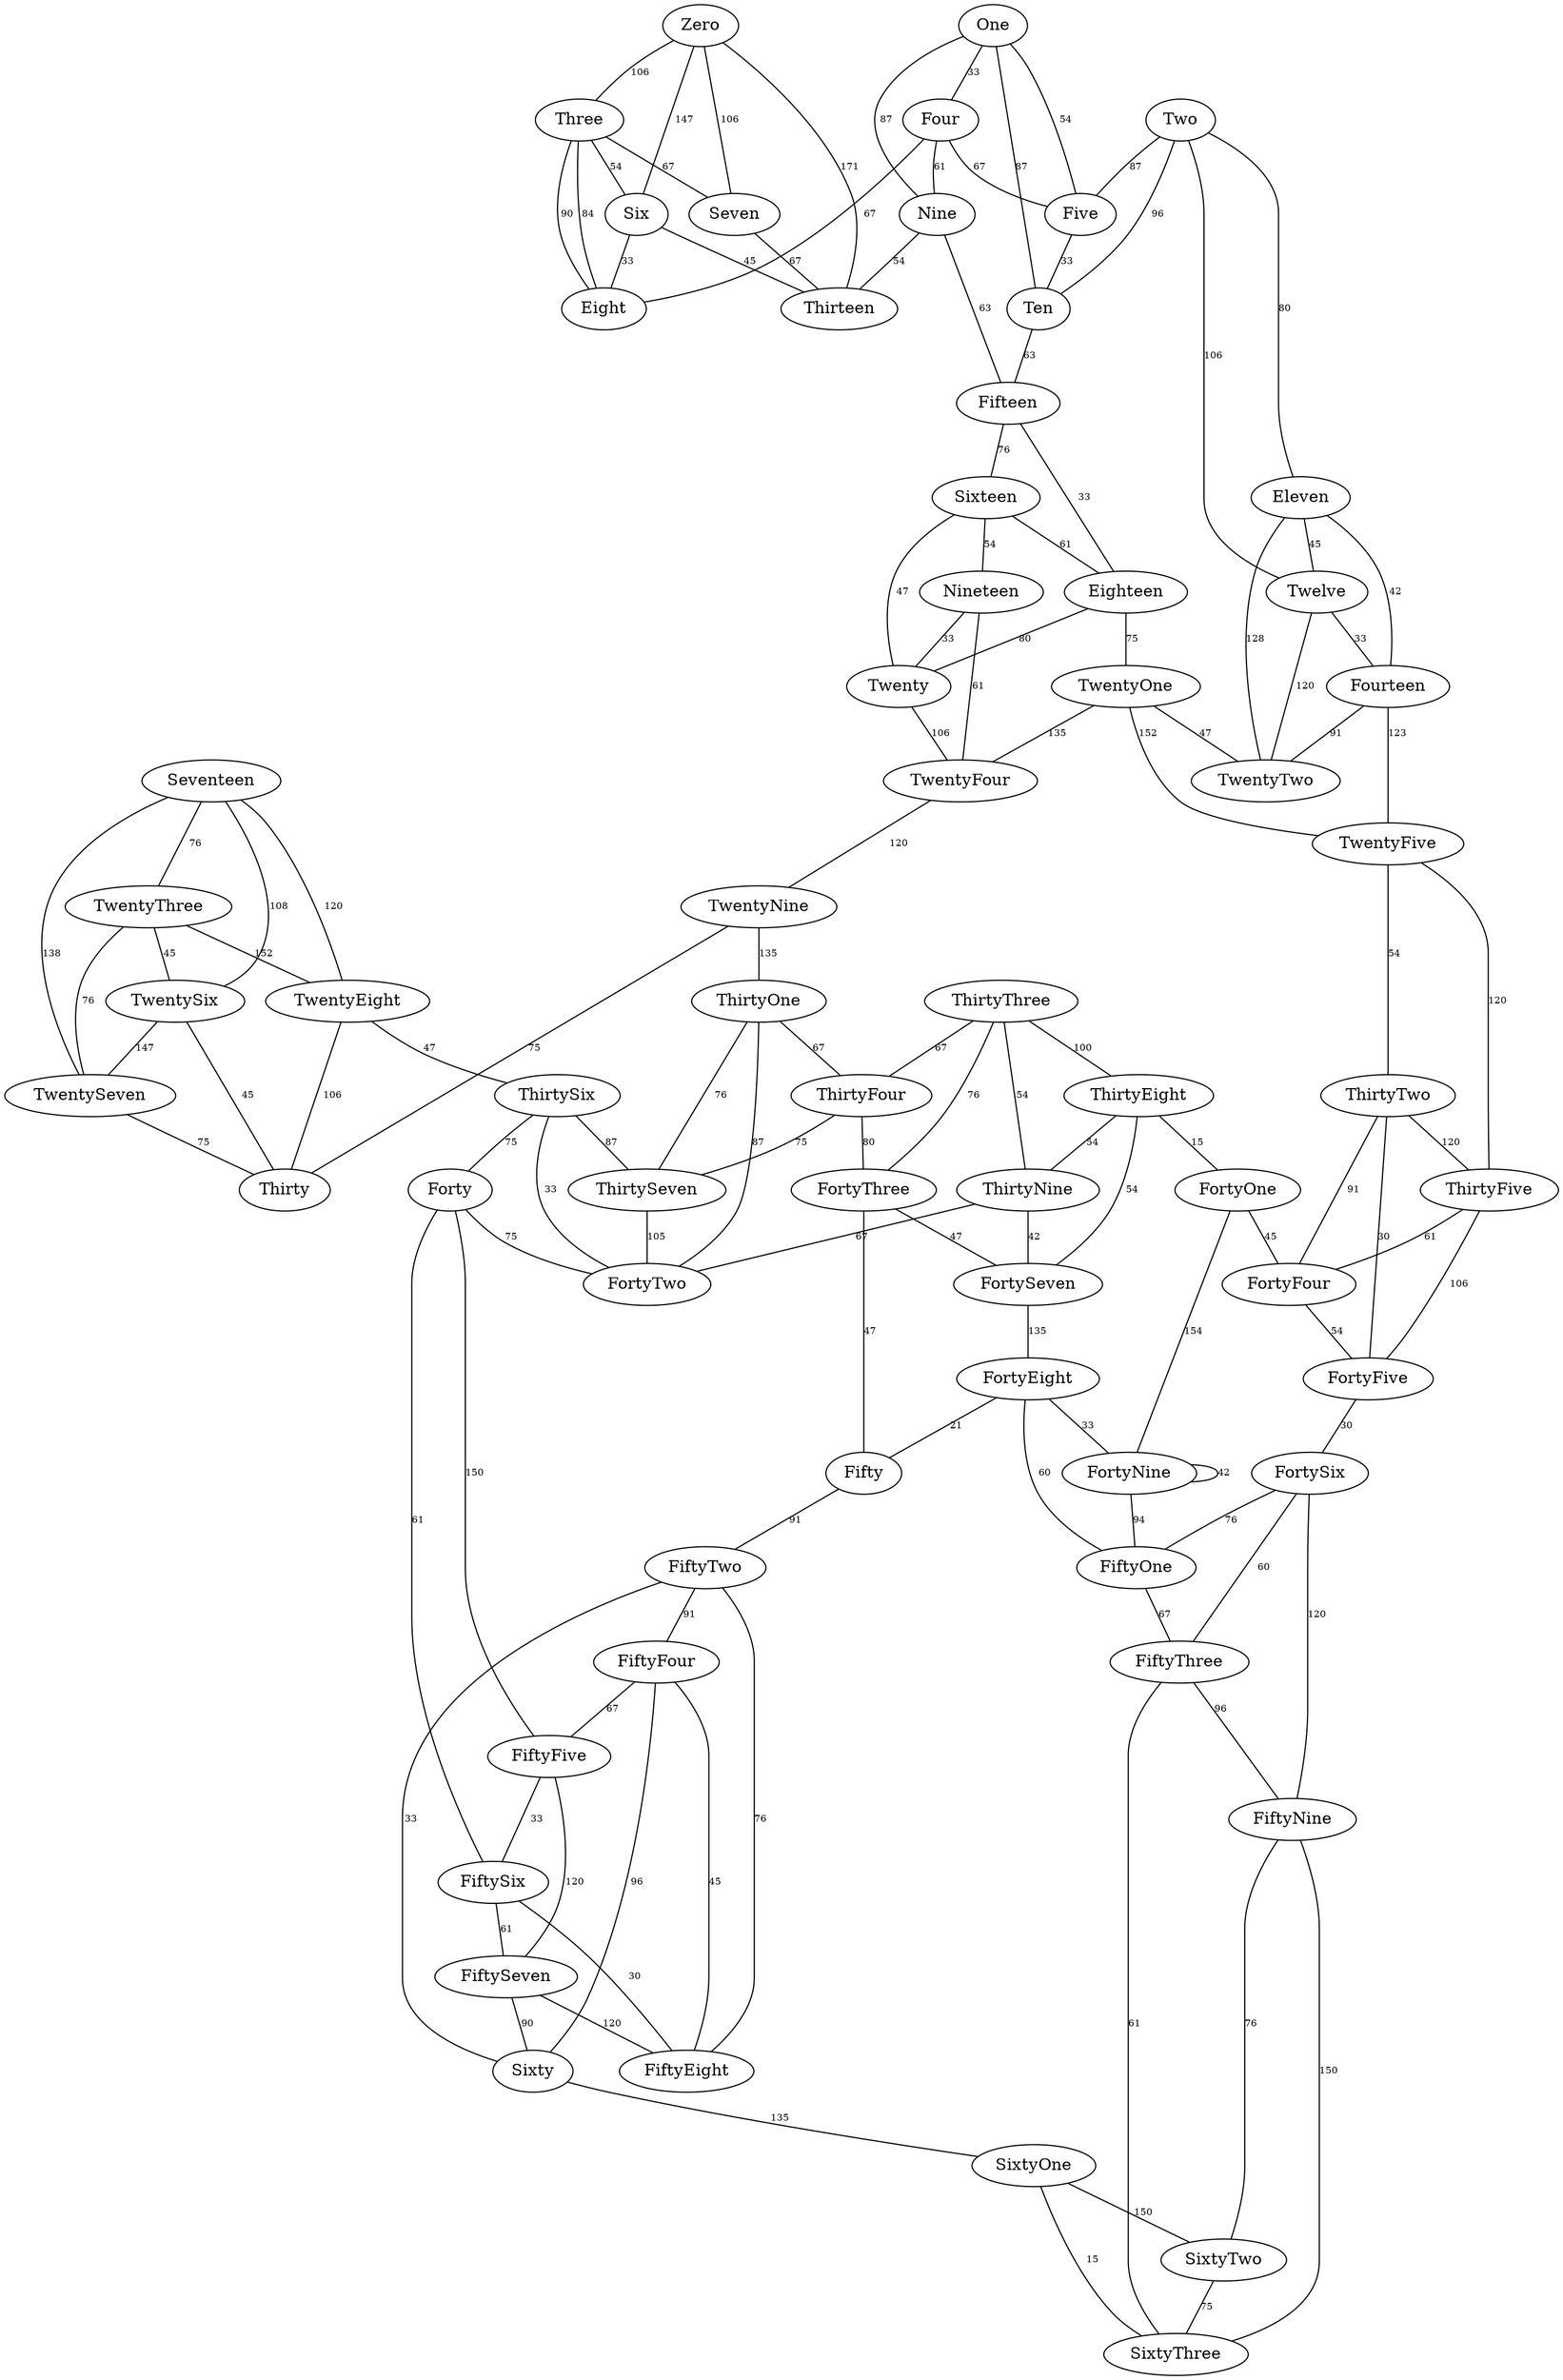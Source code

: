 graph G {
0[label="Zero", pos="373 , 0", fonsize="8"];
1[label="One", pos="173 , 0", fonsize="8"];
2[label="Two", pos="80 , 0", fonsize="8"];
3[label="Three", pos="280 , 10", fonsize="8"];
4[label="Four", pos="200 , 10", fonsize="8"];
5[label="Five", pos="146 , 31", fonsize="8"];
6[label="Six", pos="253 , 42", fonsize="8"];
7[label="Seven", pos="306 , 52", fonsize="8"];
8[label="Eight", pos="226 , 52", fonsize="8"];
9[label="Nine", pos="213 , 52", fonsize="8"];
10[label="Ten", pos="133 , 52", fonsize="8"];
11[label="Eleven", pos="53 , 52", fonsize="8"];
12[label="Twelve", pos="13 , 52", fonsize="8"];
13[label="Thirteen", pos="253 , 73", fonsize="8"];
14[label="Fourteen", pos="26 , 73", fonsize="8"];
15[label="Fifteen", pos="173 , 84", fonsize="8"];
16[label="Sixteen", pos="240 , 94", fonsize="8"];
17[label="Seventeen", pos="466 , 105", fonsize="8"];
18[label="Eighteen", pos="186 , 105", fonsize="8"];
19[label="Nineteen", pos="280 , 115", fonsize="8"];
20[label="Twenty", pos="253 , 126", fonsize="8"];
21[label="TwentyOne", pos="133 , 136", fonsize="8"];
22[label="TwentyTwo", pos="13 , 136", fonsize="8"];
23[label="TwentyThree", pos="480 , 157", fonsize="8"];
24[label="TwentyFour", pos="266 , 157", fonsize="8"];
25[label="TwentyFive", pos="0 , 157", fonsize="8"];
26[label="TwentySix", pos="413 , 168", fonsize="8"];
27[label="TwentySeven", pos="373 , 168", fonsize="8"];
28[label="TwentyEight", pos="480 , 189", fonsize="8"];
29[label="TwentyNine", pos="293 , 189", fonsize="8"];
30[label="Thirty", pos="360 , 200", fonsize="8"];
31[label="ThirtyOne", pos="346 , 221", fonsize="8"];
32[label="ThirtyTwo", pos="53 , 221", fonsize="8"];
33[label="ThirtyThree", pos="213 , 242", fonsize="8"];
34[label="ThirtyFour", pos="280 , 252", fonsize="8"];
35[label="ThirtyFive", pos="53 , 252", fonsize="8"];
36[label="ThirtySix", pos="466 , 263", fonsize="8"];
37[label="ThirtySeven", pos="373 , 263", fonsize="8"];
38[label="ThirtyEight", pos="173 , 263", fonsize="8"];
39[label="ThirtyNine", pos="159 , 263", fonsize="8"];
40[label="Forty", pos="453 , 284", fonsize="8"];
41[label="FortyOne", pos="133 , 284", fonsize="8"];
42[label="FortyTwo", pos="400 , 294", fonsize="8"];
43[label="FortyThree", pos="240 , 294", fonsize="8"];
44[label="FortyFour", pos="93 , 294", fonsize="8"];
45[label="FortyFive", pos="66 , 294", fonsize="8"];
46[label="FortySix", pos="13 , 294", fonsize="8"];
47[label="FortySeven", pos="200 , 305", fonsize="8"];
48[label="FortyEight", pos="186 , 315", fonsize="8"];
49[label="FortyNine", pos="133 , 315", fonsize="8"];
50[label="Fifty", pos="213 , 326", fonsize="8"];
51[label="FiftyOne", pos="106 , 336", fonsize="8"];
52[label="FiftyTwo", pos="266 , 347", fonsize="8"];
53[label="FiftyThree", pos="26 , 347", fonsize="8"];
54[label="FiftyFour", pos="280 , 368", fonsize="8"];
55[label="FiftyFive", pos="386 , 378", fonsize="8"];
56[label="FiftySix", pos="440 , 389", fonsize="8"];
57[label="FiftySeven", pos="413 , 389", fonsize="8"];
58[label="FiftyEight", pos="333 , 389", fonsize="8"];
59[label="FiftyNine", pos="13 , 389", fonsize="8"];
60[label="Sixty", pos="280 , 400", fonsize="8"];
61[label="SixtyOne", pos="146 , 400", fonsize="8"];
62[label="SixtyTwo", pos="133 , 400", fonsize="8"];
63[label="SixtyThree", pos="80 , 400", fonsize="8"];
0--3 [label="106", fontsize="8"];
0--7 [label="106", fontsize="8"];
0--6 [label="147", fontsize="8"];
0--13 [label="171", fontsize="8"];
1--4 [label="33", fontsize="8"];
1--5 [label="54", fontsize="8"];
1--9 [label="87", fontsize="8"];
1--10 [label="87", fontsize="8"];
2--11 [label="80", fontsize="8"];
2--5 [label="87", fontsize="8"];
2--10 [label="96", fontsize="8"];
2--12 [label="106", fontsize="8"];
3--6 [label="54", fontsize="8"];
3--7 [label="67", fontsize="8"];
3--8 [label="84", fontsize="8"];
4--9 [label="61", fontsize="8"];
4--5 [label="67", fontsize="8"];
4--8 [label="67", fontsize="8"];
5--10 [label="33", fontsize="8"];
6--8 [label="33", fontsize="8"];
6--13 [label="45", fontsize="8"];
7--13 [label="67", fontsize="8"];
3--8 [label="90", fontsize="8"];
9--13 [label="54", fontsize="8"];
9--15 [label="63", fontsize="8"];
10--15 [label="63", fontsize="8"];
11--14 [label="42", fontsize="8"];
11--12 [label="45", fontsize="8"];
11--22 [label="128", fontsize="8"];
12--14 [label="33", fontsize="8"];
12--22 [label="120", fontsize="8"];
14--22 [label="91", fontsize="8"];
14--25 [label="123", fontsize="8"];
15--18 [label="33", fontsize="8"];
15--16 [label="76", fontsize="8"];
16--20 [label="47", fontsize="8"];
16--19 [label="54", fontsize="8"];
16--18 [label="61", fontsize="8"];
17--23 [label="76", fontsize="8"];
17--26 [label="108", fontsize="8"];
17--28 [label="120", fontsize="8"];
17--27 [label="138", fontsize="8"];
18--21 [label="75", fontsize="8"];
18--20 [label="80", fontsize="8"];
19--20 [label="33", fontsize="8"];
19--24 [label="61", fontsize="8"];
20--24 [label="106", fontsize="8"];
21--22 [label="47", fontsize="8"];
21--24 [label="135", fontsize="8"];
21--25 [label="152", fontsize="8"];
23--28 [label="152", fontsize="8"];
23--26 [label="45", fontsize="8"];
23--27 [label="76", fontsize="8"];
24--29 [label="120", fontsize="8"];
25--32 [label="54", fontsize="8"];
25--35 [label="120", fontsize="8"];
26--27 [label="147", fontsize="8"];
26--30 [label="45", fontsize="8"];
27--30 [label="75", fontsize="8"];
28--36 [label="47", fontsize="8"];
28--30 [label="106", fontsize="8"];
29--31 [label="135", fontsize="8"];
29--30 [label="75", fontsize="8"];
31--37 [label="76", fontsize="8"];
31--34 [label="67", fontsize="8"];
31--42 [label="87", fontsize="8"];
32--35 [label="120", fontsize="8"];
32--45 [label="30", fontsize="8"];
32--44 [label="91", fontsize="8"];
33--38 [label="100", fontsize="8"];
33--39 [label="54", fontsize="8"];
33--34 [label="67", fontsize="8"];
33--43 [label="76", fontsize="8"];
34--43 [label="80", fontsize="8"];
34--37 [label="75", fontsize="8"];
35--45 [label="106", fontsize="8"];
35--44 [label="61", fontsize="8"];
36--40 [label="75", fontsize="8"];
36--42 [label="33", fontsize="8"];
36--37 [label="87", fontsize="8"];
37--42 [label="105", fontsize="8"];
38--39 [label="54", fontsize="8"];
38--41 [label="15", fontsize="8"];
38--47 [label="54", fontsize="8"];
39--42 [label="67", fontsize="8"];
39--47 [label="42", fontsize="8"];
40--42 [label="75", fontsize="8"];
40--56 [label="61", fontsize="8"];
40--55 [label="150", fontsize="8"];
41--49 [label="154", fontsize="8"];
41--44 [label="45", fontsize="8"];
43--47 [label="47", fontsize="8"];
43--50 [label="47", fontsize="8"];
44--45 [label="54", fontsize="8"];
45--46 [label="30", fontsize="8"];
46--53 [label="60", fontsize="8"];
46--51 [label="76", fontsize="8"];
46--59 [label="120", fontsize="8"];
47--48 [label="135", fontsize="8"];
48--50 [label="21", fontsize="8"];
48--49 [label="33", fontsize="8"];
48--51 [label="60", fontsize="8"];
49--51 [label="94", fontsize="8"];
49--49 [label="42", fontsize="8"];
50--52 [label="91", fontsize="8"];
51--53 [label="67", fontsize="8"];
52--54 [label="91", fontsize="8"];
52--60 [label="33", fontsize="8"];
52--58 [label="76", fontsize="8"];
53--59 [label="96", fontsize="8"];
53--63 [label="61", fontsize="8"];
54--60 [label="96", fontsize="8"];
54--58 [label="45", fontsize="8"];
54--55 [label="67", fontsize="8"];
55--57 [label="120", fontsize="8"];
55--56 [label="33", fontsize="8"];
56--57 [label="61", fontsize="8"];
56--58 [label="30", fontsize="8"];
57--58 [label="120", fontsize="8"];
57--60 [label="90", fontsize="8"];
59--63 [label="150", fontsize="8"];
59--62 [label="76", fontsize="8"];
60--61 [label="135", fontsize="8"];
61--62 [label="150", fontsize="8"];
61--63 [label="15", fontsize="8"];
62--63 [label="75", fontsize="8"];
}
